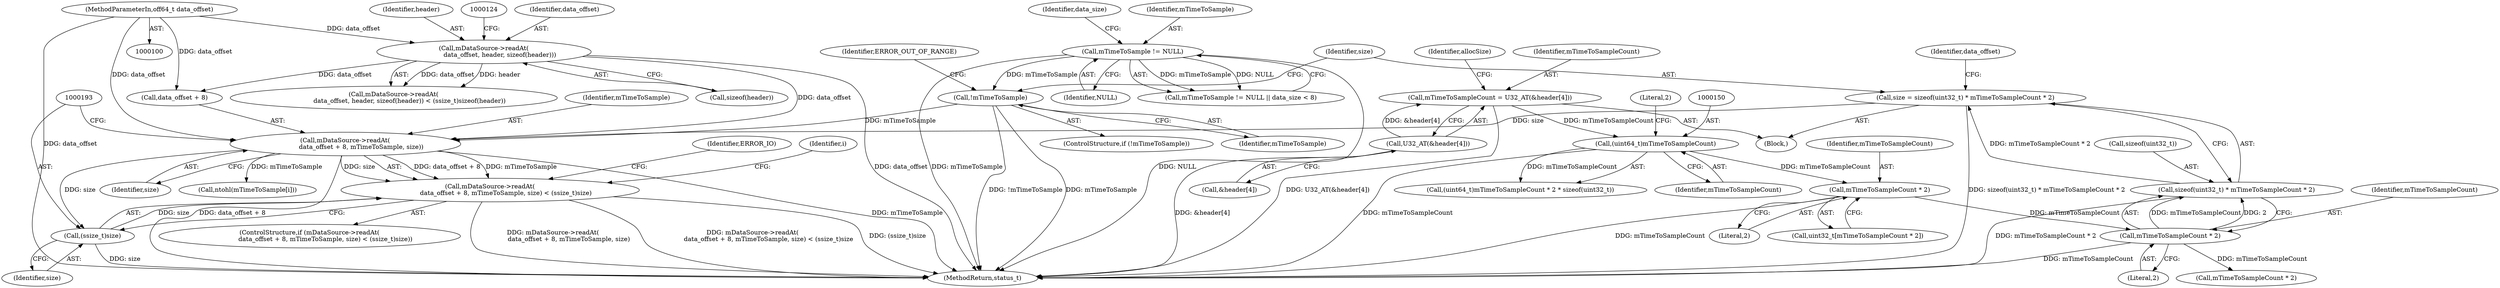 digraph "1_Android_45737cb776625f17384540523674761e6313e6d4_1@API" {
"1000185" [label="(Call,mDataSource->readAt(\n                data_offset + 8, mTimeToSample, size) < (ssize_t)size)"];
"1000186" [label="(Call,mDataSource->readAt(\n                data_offset + 8, mTimeToSample, size))"];
"1000118" [label="(Call,mDataSource->readAt(\n                data_offset, header, sizeof(header)))"];
"1000101" [label="(MethodParameterIn,off64_t data_offset)"];
"1000171" [label="(Call,!mTimeToSample)"];
"1000106" [label="(Call,mTimeToSample != NULL)"];
"1000176" [label="(Call,size = sizeof(uint32_t) * mTimeToSampleCount * 2)"];
"1000178" [label="(Call,sizeof(uint32_t) * mTimeToSampleCount * 2)"];
"1000181" [label="(Call,mTimeToSampleCount * 2)"];
"1000167" [label="(Call,mTimeToSampleCount * 2)"];
"1000149" [label="(Call,(uint64_t)mTimeToSampleCount)"];
"1000138" [label="(Call,mTimeToSampleCount = U32_AT(&header[4]))"];
"1000140" [label="(Call,U32_AT(&header[4]))"];
"1000192" [label="(Call,(ssize_t)size)"];
"1000118" [label="(Call,mDataSource->readAt(\n                data_offset, header, sizeof(header)))"];
"1000178" [label="(Call,sizeof(uint32_t) * mTimeToSampleCount * 2)"];
"1000167" [label="(Call,mTimeToSampleCount * 2)"];
"1000221" [label="(MethodReturn,status_t)"];
"1000119" [label="(Identifier,data_offset)"];
"1000186" [label="(Call,mDataSource->readAt(\n                data_offset + 8, mTimeToSample, size))"];
"1000120" [label="(Identifier,header)"];
"1000117" [label="(Call,mDataSource->readAt(\n                data_offset, header, sizeof(header)) < (ssize_t)sizeof(header))"];
"1000108" [label="(Identifier,NULL)"];
"1000188" [label="(Identifier,data_offset)"];
"1000187" [label="(Call,data_offset + 8)"];
"1000182" [label="(Identifier,mTimeToSampleCount)"];
"1000185" [label="(Call,mDataSource->readAt(\n                data_offset + 8, mTimeToSample, size) < (ssize_t)size)"];
"1000139" [label="(Identifier,mTimeToSampleCount)"];
"1000168" [label="(Identifier,mTimeToSampleCount)"];
"1000149" [label="(Call,(uint64_t)mTimeToSampleCount)"];
"1000191" [label="(Identifier,size)"];
"1000110" [label="(Identifier,data_size)"];
"1000205" [label="(Call,mTimeToSampleCount * 2)"];
"1000151" [label="(Identifier,mTimeToSampleCount)"];
"1000192" [label="(Call,(ssize_t)size)"];
"1000215" [label="(Call,ntohl(mTimeToSample[i]))"];
"1000179" [label="(Call,sizeof(uint32_t))"];
"1000181" [label="(Call,mTimeToSampleCount * 2)"];
"1000174" [label="(Identifier,ERROR_OUT_OF_RANGE)"];
"1000170" [label="(ControlStructure,if (!mTimeToSample))"];
"1000197" [label="(Identifier,ERROR_IO)"];
"1000141" [label="(Call,&header[4])"];
"1000107" [label="(Identifier,mTimeToSample)"];
"1000184" [label="(ControlStructure,if (mDataSource->readAt(\n                data_offset + 8, mTimeToSample, size) < (ssize_t)size))"];
"1000105" [label="(Call,mTimeToSample != NULL || data_size < 8)"];
"1000147" [label="(Identifier,allocSize)"];
"1000190" [label="(Identifier,mTimeToSample)"];
"1000101" [label="(MethodParameterIn,off64_t data_offset)"];
"1000177" [label="(Identifier,size)"];
"1000169" [label="(Literal,2)"];
"1000176" [label="(Call,size = sizeof(uint32_t) * mTimeToSampleCount * 2)"];
"1000148" [label="(Call,(uint64_t)mTimeToSampleCount * 2 * sizeof(uint32_t))"];
"1000138" [label="(Call,mTimeToSampleCount = U32_AT(&header[4]))"];
"1000165" [label="(Call,uint32_t[mTimeToSampleCount * 2])"];
"1000106" [label="(Call,mTimeToSample != NULL)"];
"1000171" [label="(Call,!mTimeToSample)"];
"1000172" [label="(Identifier,mTimeToSample)"];
"1000121" [label="(Call,sizeof(header))"];
"1000201" [label="(Identifier,i)"];
"1000194" [label="(Identifier,size)"];
"1000183" [label="(Literal,2)"];
"1000140" [label="(Call,U32_AT(&header[4]))"];
"1000103" [label="(Block,)"];
"1000153" [label="(Literal,2)"];
"1000185" -> "1000184"  [label="AST: "];
"1000185" -> "1000192"  [label="CFG: "];
"1000186" -> "1000185"  [label="AST: "];
"1000192" -> "1000185"  [label="AST: "];
"1000197" -> "1000185"  [label="CFG: "];
"1000201" -> "1000185"  [label="CFG: "];
"1000185" -> "1000221"  [label="DDG: mDataSource->readAt(\n                data_offset + 8, mTimeToSample, size) < (ssize_t)size"];
"1000185" -> "1000221"  [label="DDG: (ssize_t)size"];
"1000185" -> "1000221"  [label="DDG: mDataSource->readAt(\n                data_offset + 8, mTimeToSample, size)"];
"1000186" -> "1000185"  [label="DDG: data_offset + 8"];
"1000186" -> "1000185"  [label="DDG: mTimeToSample"];
"1000186" -> "1000185"  [label="DDG: size"];
"1000192" -> "1000185"  [label="DDG: size"];
"1000186" -> "1000191"  [label="CFG: "];
"1000187" -> "1000186"  [label="AST: "];
"1000190" -> "1000186"  [label="AST: "];
"1000191" -> "1000186"  [label="AST: "];
"1000193" -> "1000186"  [label="CFG: "];
"1000186" -> "1000221"  [label="DDG: mTimeToSample"];
"1000186" -> "1000221"  [label="DDG: data_offset + 8"];
"1000118" -> "1000186"  [label="DDG: data_offset"];
"1000101" -> "1000186"  [label="DDG: data_offset"];
"1000171" -> "1000186"  [label="DDG: mTimeToSample"];
"1000176" -> "1000186"  [label="DDG: size"];
"1000186" -> "1000192"  [label="DDG: size"];
"1000186" -> "1000215"  [label="DDG: mTimeToSample"];
"1000118" -> "1000117"  [label="AST: "];
"1000118" -> "1000121"  [label="CFG: "];
"1000119" -> "1000118"  [label="AST: "];
"1000120" -> "1000118"  [label="AST: "];
"1000121" -> "1000118"  [label="AST: "];
"1000124" -> "1000118"  [label="CFG: "];
"1000118" -> "1000221"  [label="DDG: data_offset"];
"1000118" -> "1000117"  [label="DDG: data_offset"];
"1000118" -> "1000117"  [label="DDG: header"];
"1000101" -> "1000118"  [label="DDG: data_offset"];
"1000118" -> "1000187"  [label="DDG: data_offset"];
"1000101" -> "1000100"  [label="AST: "];
"1000101" -> "1000221"  [label="DDG: data_offset"];
"1000101" -> "1000187"  [label="DDG: data_offset"];
"1000171" -> "1000170"  [label="AST: "];
"1000171" -> "1000172"  [label="CFG: "];
"1000172" -> "1000171"  [label="AST: "];
"1000174" -> "1000171"  [label="CFG: "];
"1000177" -> "1000171"  [label="CFG: "];
"1000171" -> "1000221"  [label="DDG: !mTimeToSample"];
"1000171" -> "1000221"  [label="DDG: mTimeToSample"];
"1000106" -> "1000171"  [label="DDG: mTimeToSample"];
"1000106" -> "1000105"  [label="AST: "];
"1000106" -> "1000108"  [label="CFG: "];
"1000107" -> "1000106"  [label="AST: "];
"1000108" -> "1000106"  [label="AST: "];
"1000110" -> "1000106"  [label="CFG: "];
"1000105" -> "1000106"  [label="CFG: "];
"1000106" -> "1000221"  [label="DDG: NULL"];
"1000106" -> "1000221"  [label="DDG: mTimeToSample"];
"1000106" -> "1000105"  [label="DDG: mTimeToSample"];
"1000106" -> "1000105"  [label="DDG: NULL"];
"1000176" -> "1000103"  [label="AST: "];
"1000176" -> "1000178"  [label="CFG: "];
"1000177" -> "1000176"  [label="AST: "];
"1000178" -> "1000176"  [label="AST: "];
"1000188" -> "1000176"  [label="CFG: "];
"1000176" -> "1000221"  [label="DDG: sizeof(uint32_t) * mTimeToSampleCount * 2"];
"1000178" -> "1000176"  [label="DDG: mTimeToSampleCount * 2"];
"1000178" -> "1000181"  [label="CFG: "];
"1000179" -> "1000178"  [label="AST: "];
"1000181" -> "1000178"  [label="AST: "];
"1000178" -> "1000221"  [label="DDG: mTimeToSampleCount * 2"];
"1000181" -> "1000178"  [label="DDG: mTimeToSampleCount"];
"1000181" -> "1000178"  [label="DDG: 2"];
"1000181" -> "1000183"  [label="CFG: "];
"1000182" -> "1000181"  [label="AST: "];
"1000183" -> "1000181"  [label="AST: "];
"1000181" -> "1000221"  [label="DDG: mTimeToSampleCount"];
"1000167" -> "1000181"  [label="DDG: mTimeToSampleCount"];
"1000181" -> "1000205"  [label="DDG: mTimeToSampleCount"];
"1000167" -> "1000165"  [label="AST: "];
"1000167" -> "1000169"  [label="CFG: "];
"1000168" -> "1000167"  [label="AST: "];
"1000169" -> "1000167"  [label="AST: "];
"1000165" -> "1000167"  [label="CFG: "];
"1000167" -> "1000221"  [label="DDG: mTimeToSampleCount"];
"1000149" -> "1000167"  [label="DDG: mTimeToSampleCount"];
"1000149" -> "1000148"  [label="AST: "];
"1000149" -> "1000151"  [label="CFG: "];
"1000150" -> "1000149"  [label="AST: "];
"1000151" -> "1000149"  [label="AST: "];
"1000153" -> "1000149"  [label="CFG: "];
"1000149" -> "1000221"  [label="DDG: mTimeToSampleCount"];
"1000149" -> "1000148"  [label="DDG: mTimeToSampleCount"];
"1000138" -> "1000149"  [label="DDG: mTimeToSampleCount"];
"1000138" -> "1000103"  [label="AST: "];
"1000138" -> "1000140"  [label="CFG: "];
"1000139" -> "1000138"  [label="AST: "];
"1000140" -> "1000138"  [label="AST: "];
"1000147" -> "1000138"  [label="CFG: "];
"1000138" -> "1000221"  [label="DDG: U32_AT(&header[4])"];
"1000140" -> "1000138"  [label="DDG: &header[4]"];
"1000140" -> "1000141"  [label="CFG: "];
"1000141" -> "1000140"  [label="AST: "];
"1000140" -> "1000221"  [label="DDG: &header[4]"];
"1000192" -> "1000194"  [label="CFG: "];
"1000193" -> "1000192"  [label="AST: "];
"1000194" -> "1000192"  [label="AST: "];
"1000192" -> "1000221"  [label="DDG: size"];
}
